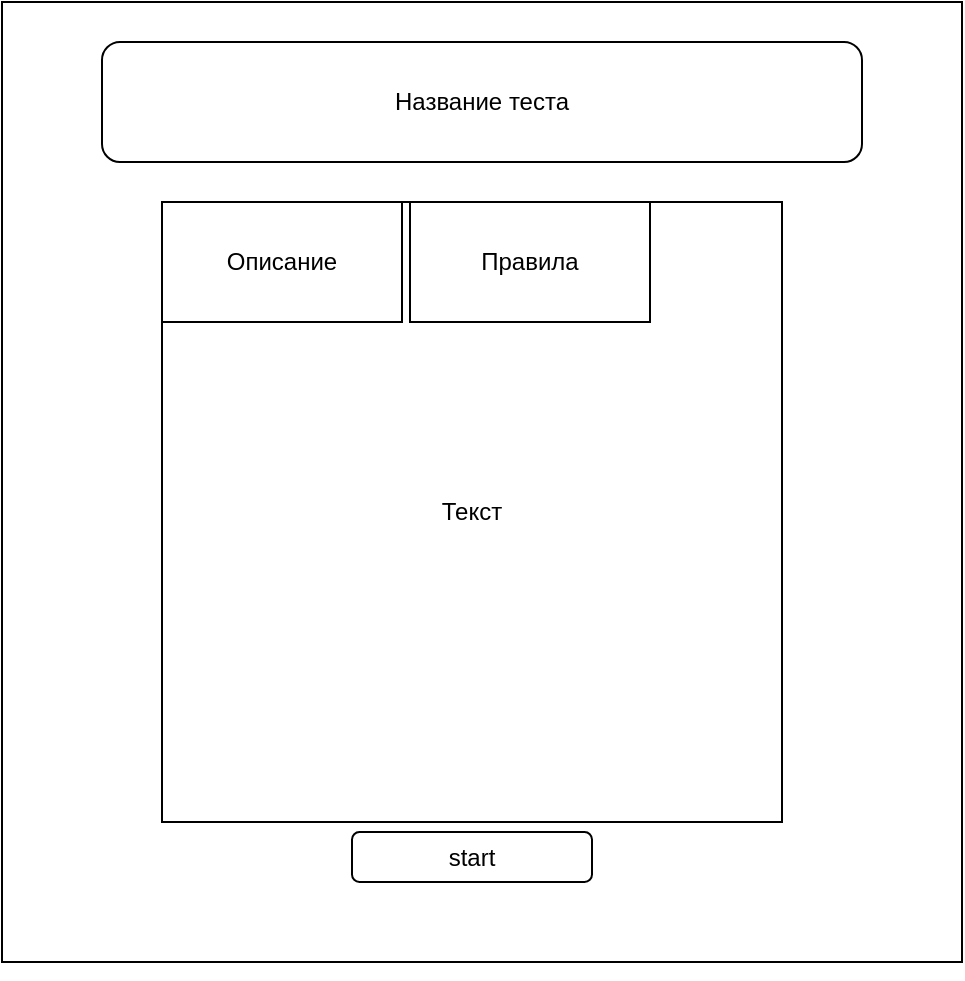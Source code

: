 <mxfile version="14.4.3" type="device"><diagram id="lDI7P9p4gDy7F5Jvo1Fc" name="Страница 1"><mxGraphModel dx="1086" dy="966" grid="1" gridSize="10" guides="1" tooltips="1" connect="1" arrows="1" fold="1" page="1" pageScale="1" pageWidth="827" pageHeight="1169" math="0" shadow="0"><root><mxCell id="0"/><mxCell id="1" parent="0"/><mxCell id="3hZwn_eW0XEYZYTC6ppN-1" value="" style="whiteSpace=wrap;html=1;aspect=fixed;" parent="1" vertex="1"><mxGeometry x="150" y="110" width="480" height="480" as="geometry"/></mxCell><mxCell id="3hZwn_eW0XEYZYTC6ppN-2" value="Название теста" style="rounded=1;whiteSpace=wrap;html=1;" parent="1" vertex="1"><mxGeometry x="200" y="130" width="380" height="60" as="geometry"/></mxCell><mxCell id="3hZwn_eW0XEYZYTC6ppN-3" value="Текст&lt;br&gt;" style="whiteSpace=wrap;html=1;aspect=fixed;" parent="1" vertex="1"><mxGeometry x="230" y="210" width="310" height="310" as="geometry"/></mxCell><mxCell id="3hZwn_eW0XEYZYTC6ppN-14" style="edgeStyle=orthogonalEdgeStyle;rounded=0;orthogonalLoop=1;jettySize=auto;html=1;exitX=0.5;exitY=1;exitDx=0;exitDy=0;" parent="1" source="3hZwn_eW0XEYZYTC6ppN-1" target="3hZwn_eW0XEYZYTC6ppN-1" edge="1"><mxGeometry relative="1" as="geometry"/></mxCell><mxCell id="3hZwn_eW0XEYZYTC6ppN-25" value="start" style="rounded=1;whiteSpace=wrap;html=1;" parent="1" vertex="1"><mxGeometry x="325" y="525" width="120" height="25" as="geometry"/></mxCell><mxCell id="_ASJZ5GtCx3HrSQHwqIE-1" value="Описание" style="rounded=0;whiteSpace=wrap;html=1;" vertex="1" parent="1"><mxGeometry x="230" y="210" width="120" height="60" as="geometry"/></mxCell><mxCell id="_ASJZ5GtCx3HrSQHwqIE-2" value="Правила" style="rounded=0;whiteSpace=wrap;html=1;" vertex="1" parent="1"><mxGeometry x="354" y="210" width="120" height="60" as="geometry"/></mxCell></root></mxGraphModel></diagram></mxfile>